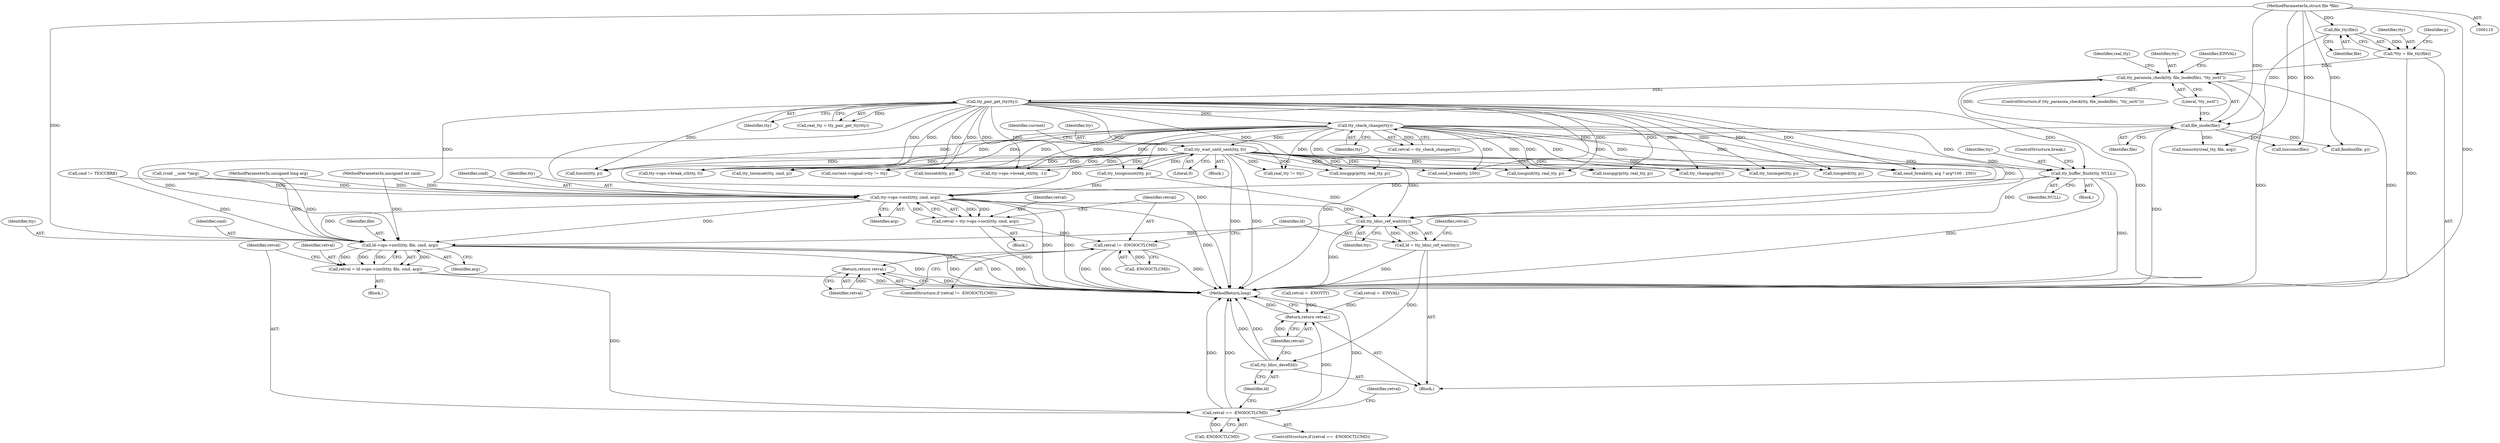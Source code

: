digraph "0_linux_5c17c861a357e9458001f021a7afa7aab9937439@pointer" {
"1000396" [label="(Call,tty_buffer_flush(tty, NULL))"];
"1000163" [label="(Call,tty_wait_until_sent(tty, 0))"];
"1000152" [label="(Call,tty_check_change(tty))"];
"1000140" [label="(Call,tty_pair_get_tty(tty))"];
"1000130" [label="(Call,tty_paranoia_check(tty, file_inode(file), \"tty_ioctl\"))"];
"1000116" [label="(Call,*tty = file_tty(file))"];
"1000118" [label="(Call,file_tty(file))"];
"1000111" [label="(MethodParameterIn,struct file *file)"];
"1000132" [label="(Call,file_inode(file))"];
"1000414" [label="(Call,tty->ops->ioctl(tty, cmd, arg))"];
"1000412" [label="(Call,retval = tty->ops->ioctl(tty, cmd, arg))"];
"1000419" [label="(Call,retval != -ENOIOCTLCMD)"];
"1000423" [label="(Return,return retval;)"];
"1000427" [label="(Call,tty_ldisc_ref_wait(tty))"];
"1000425" [label="(Call,ld = tty_ldisc_ref_wait(tty))"];
"1000456" [label="(Call,tty_ldisc_deref(ld))"];
"1000442" [label="(Call,ld->ops->ioctl(tty, file, cmd, arg))"];
"1000440" [label="(Call,retval = ld->ops->ioctl(tty, file, cmd, arg))"];
"1000448" [label="(Call,retval == -ENOIOCTLCMD)"];
"1000458" [label="(Return,return retval;)"];
"1000117" [label="(Identifier,tty)"];
"1000116" [label="(Call,*tty = file_tty(file))"];
"1000425" [label="(Call,ld = tty_ldisc_ref_wait(tty))"];
"1000139" [label="(Identifier,real_tty)"];
"1000130" [label="(Call,tty_paranoia_check(tty, file_inode(file), \"tty_ioctl\"))"];
"1000430" [label="(Identifier,retval)"];
"1000444" [label="(Identifier,file)"];
"1000456" [label="(Call,tty_ldisc_deref(ld))"];
"1000428" [label="(Identifier,tty)"];
"1000419" [label="(Call,retval != -ENOIOCTLCMD)"];
"1000287" [label="(Call,tiocsetd(tty, p))"];
"1000421" [label="(Call,-ENOIOCTLCMD)"];
"1000199" [label="(Call,tioccons(file))"];
"1000118" [label="(Call,file_tty(file))"];
"1000413" [label="(Identifier,retval)"];
"1000324" [label="(Call,tty->ops->break_ctl(tty, -1))"];
"1000129" [label="(ControlStructure,if (tty_paranoia_check(tty, file_inode(file), \"tty_ioctl\")))"];
"1000159" [label="(Call,cmd != TIOCCBRK)"];
"1000194" [label="(Call,real_tty != tty)"];
"1000396" [label="(Call,tty_buffer_flush(tty, NULL))"];
"1000164" [label="(Identifier,tty)"];
"1000131" [label="(Identifier,tty)"];
"1000448" [label="(Call,retval == -ENOIOCTLCMD)"];
"1000450" [label="(Call,-ENOIOCTLCMD)"];
"1000137" [label="(Identifier,EINVAL)"];
"1000134" [label="(Literal,\"tty_ioctl\")"];
"1000264" [label="(Call,tiocgpgrp(tty, real_tty, p))"];
"1000348" [label="(Call,send_break(tty, 250))"];
"1000447" [label="(ControlStructure,if (retval == -ENOIOCTLCMD))"];
"1000132" [label="(Call,file_inode(file))"];
"1000417" [label="(Identifier,arg)"];
"1000418" [label="(ControlStructure,if (retval != -ENOIOCTLCMD))"];
"1000141" [label="(Identifier,tty)"];
"1000412" [label="(Call,retval = tty->ops->ioctl(tty, cmd, arg))"];
"1000133" [label="(Identifier,file)"];
"1000168" [label="(Identifier,current)"];
"1000459" [label="(Identifier,retval)"];
"1000427" [label="(Call,tty_ldisc_ref_wait(tty))"];
"1000397" [label="(Identifier,tty)"];
"1000449" [label="(Identifier,retval)"];
"1000415" [label="(Identifier,tty)"];
"1000457" [label="(Identifier,ld)"];
"1000440" [label="(Call,retval = ld->ops->ioctl(tty, file, cmd, arg))"];
"1000452" [label="(Call,retval = -ENOTTY)"];
"1000258" [label="(Call,tiocsctty(real_tty, file, arg))"];
"1000446" [label="(Identifier,arg)"];
"1000140" [label="(Call,tty_pair_get_tty(tty))"];
"1000453" [label="(Identifier,retval)"];
"1000398" [label="(Identifier,NULL)"];
"1000114" [label="(Block,)"];
"1000203" [label="(Call,fionbio(file, p))"];
"1000442" [label="(Call,ld->ops->ioctl(tty, file, cmd, arg))"];
"1000443" [label="(Identifier,tty)"];
"1000111" [label="(MethodParameterIn,struct file *file)"];
"1000439" [label="(Block,)"];
"1000276" [label="(Call,tiocgsid(tty, real_tty, p))"];
"1000460" [label="(MethodReturn,long)"];
"1000270" [label="(Call,tiocspgrp(tty, real_tty, p))"];
"1000123" [label="(Identifier,p)"];
"1000414" [label="(Call,tty->ops->ioctl(tty, cmd, arg))"];
"1000112" [label="(MethodParameterIn,unsigned int cmd)"];
"1000445" [label="(Identifier,cmd)"];
"1000424" [label="(Identifier,retval)"];
"1000298" [label="(Call,tty_vhangup(tty))"];
"1000138" [label="(Call,real_tty = tty_pair_get_tty(tty))"];
"1000365" [label="(Call,tty_tiocmget(tty, p))"];
"1000282" [label="(Call,tiocgetd(tty, p))"];
"1000458" [label="(Return,return retval;)"];
"1000153" [label="(Identifier,tty)"];
"1000379" [label="(Call,tty_tiocgicount(tty, p))"];
"1000399" [label="(ControlStructure,break;)"];
"1000355" [label="(Call,send_break(tty, arg ? arg*100 : 250))"];
"1000163" [label="(Call,tty_wait_until_sent(tty, 0))"];
"1000119" [label="(Identifier,file)"];
"1000429" [label="(Call,retval = -EINVAL)"];
"1000152" [label="(Call,tty_check_change(tty))"];
"1000338" [label="(Call,tty->ops->break_ctl(tty, 0))"];
"1000393" [label="(Block,)"];
"1000124" [label="(Call,(void __user *)arg)"];
"1000423" [label="(Return,return retval;)"];
"1000372" [label="(Call,tty_tiocmset(tty, cmd, p))"];
"1000426" [label="(Identifier,ld)"];
"1000411" [label="(Block,)"];
"1000150" [label="(Call,retval = tty_check_change(tty))"];
"1000243" [label="(Call,current->signal->tty != tty)"];
"1000162" [label="(Block,)"];
"1000416" [label="(Identifier,cmd)"];
"1000178" [label="(Call,tiocsti(tty, p))"];
"1000165" [label="(Literal,0)"];
"1000420" [label="(Identifier,retval)"];
"1000441" [label="(Identifier,retval)"];
"1000113" [label="(MethodParameterIn,unsigned long arg)"];
"1000396" -> "1000393"  [label="AST: "];
"1000396" -> "1000398"  [label="CFG: "];
"1000397" -> "1000396"  [label="AST: "];
"1000398" -> "1000396"  [label="AST: "];
"1000399" -> "1000396"  [label="CFG: "];
"1000396" -> "1000460"  [label="DDG: "];
"1000396" -> "1000460"  [label="DDG: "];
"1000163" -> "1000396"  [label="DDG: "];
"1000140" -> "1000396"  [label="DDG: "];
"1000152" -> "1000396"  [label="DDG: "];
"1000396" -> "1000414"  [label="DDG: "];
"1000396" -> "1000427"  [label="DDG: "];
"1000163" -> "1000162"  [label="AST: "];
"1000163" -> "1000165"  [label="CFG: "];
"1000164" -> "1000163"  [label="AST: "];
"1000165" -> "1000163"  [label="AST: "];
"1000168" -> "1000163"  [label="CFG: "];
"1000163" -> "1000460"  [label="DDG: "];
"1000163" -> "1000460"  [label="DDG: "];
"1000152" -> "1000163"  [label="DDG: "];
"1000163" -> "1000178"  [label="DDG: "];
"1000163" -> "1000194"  [label="DDG: "];
"1000163" -> "1000243"  [label="DDG: "];
"1000163" -> "1000264"  [label="DDG: "];
"1000163" -> "1000270"  [label="DDG: "];
"1000163" -> "1000276"  [label="DDG: "];
"1000163" -> "1000282"  [label="DDG: "];
"1000163" -> "1000287"  [label="DDG: "];
"1000163" -> "1000298"  [label="DDG: "];
"1000163" -> "1000324"  [label="DDG: "];
"1000163" -> "1000338"  [label="DDG: "];
"1000163" -> "1000348"  [label="DDG: "];
"1000163" -> "1000355"  [label="DDG: "];
"1000163" -> "1000365"  [label="DDG: "];
"1000163" -> "1000372"  [label="DDG: "];
"1000163" -> "1000379"  [label="DDG: "];
"1000163" -> "1000414"  [label="DDG: "];
"1000163" -> "1000427"  [label="DDG: "];
"1000152" -> "1000150"  [label="AST: "];
"1000152" -> "1000153"  [label="CFG: "];
"1000153" -> "1000152"  [label="AST: "];
"1000150" -> "1000152"  [label="CFG: "];
"1000152" -> "1000460"  [label="DDG: "];
"1000152" -> "1000150"  [label="DDG: "];
"1000140" -> "1000152"  [label="DDG: "];
"1000152" -> "1000178"  [label="DDG: "];
"1000152" -> "1000194"  [label="DDG: "];
"1000152" -> "1000243"  [label="DDG: "];
"1000152" -> "1000264"  [label="DDG: "];
"1000152" -> "1000270"  [label="DDG: "];
"1000152" -> "1000276"  [label="DDG: "];
"1000152" -> "1000282"  [label="DDG: "];
"1000152" -> "1000287"  [label="DDG: "];
"1000152" -> "1000298"  [label="DDG: "];
"1000152" -> "1000324"  [label="DDG: "];
"1000152" -> "1000338"  [label="DDG: "];
"1000152" -> "1000348"  [label="DDG: "];
"1000152" -> "1000355"  [label="DDG: "];
"1000152" -> "1000365"  [label="DDG: "];
"1000152" -> "1000372"  [label="DDG: "];
"1000152" -> "1000379"  [label="DDG: "];
"1000152" -> "1000414"  [label="DDG: "];
"1000152" -> "1000427"  [label="DDG: "];
"1000140" -> "1000138"  [label="AST: "];
"1000140" -> "1000141"  [label="CFG: "];
"1000141" -> "1000140"  [label="AST: "];
"1000138" -> "1000140"  [label="CFG: "];
"1000140" -> "1000460"  [label="DDG: "];
"1000140" -> "1000138"  [label="DDG: "];
"1000130" -> "1000140"  [label="DDG: "];
"1000140" -> "1000178"  [label="DDG: "];
"1000140" -> "1000194"  [label="DDG: "];
"1000140" -> "1000243"  [label="DDG: "];
"1000140" -> "1000264"  [label="DDG: "];
"1000140" -> "1000270"  [label="DDG: "];
"1000140" -> "1000276"  [label="DDG: "];
"1000140" -> "1000282"  [label="DDG: "];
"1000140" -> "1000287"  [label="DDG: "];
"1000140" -> "1000298"  [label="DDG: "];
"1000140" -> "1000324"  [label="DDG: "];
"1000140" -> "1000338"  [label="DDG: "];
"1000140" -> "1000348"  [label="DDG: "];
"1000140" -> "1000355"  [label="DDG: "];
"1000140" -> "1000365"  [label="DDG: "];
"1000140" -> "1000372"  [label="DDG: "];
"1000140" -> "1000379"  [label="DDG: "];
"1000140" -> "1000414"  [label="DDG: "];
"1000140" -> "1000427"  [label="DDG: "];
"1000130" -> "1000129"  [label="AST: "];
"1000130" -> "1000134"  [label="CFG: "];
"1000131" -> "1000130"  [label="AST: "];
"1000132" -> "1000130"  [label="AST: "];
"1000134" -> "1000130"  [label="AST: "];
"1000137" -> "1000130"  [label="CFG: "];
"1000139" -> "1000130"  [label="CFG: "];
"1000130" -> "1000460"  [label="DDG: "];
"1000130" -> "1000460"  [label="DDG: "];
"1000130" -> "1000460"  [label="DDG: "];
"1000116" -> "1000130"  [label="DDG: "];
"1000132" -> "1000130"  [label="DDG: "];
"1000116" -> "1000114"  [label="AST: "];
"1000116" -> "1000118"  [label="CFG: "];
"1000117" -> "1000116"  [label="AST: "];
"1000118" -> "1000116"  [label="AST: "];
"1000123" -> "1000116"  [label="CFG: "];
"1000116" -> "1000460"  [label="DDG: "];
"1000118" -> "1000116"  [label="DDG: "];
"1000118" -> "1000119"  [label="CFG: "];
"1000119" -> "1000118"  [label="AST: "];
"1000111" -> "1000118"  [label="DDG: "];
"1000118" -> "1000132"  [label="DDG: "];
"1000111" -> "1000110"  [label="AST: "];
"1000111" -> "1000460"  [label="DDG: "];
"1000111" -> "1000132"  [label="DDG: "];
"1000111" -> "1000199"  [label="DDG: "];
"1000111" -> "1000203"  [label="DDG: "];
"1000111" -> "1000258"  [label="DDG: "];
"1000111" -> "1000442"  [label="DDG: "];
"1000132" -> "1000133"  [label="CFG: "];
"1000133" -> "1000132"  [label="AST: "];
"1000134" -> "1000132"  [label="CFG: "];
"1000132" -> "1000460"  [label="DDG: "];
"1000132" -> "1000199"  [label="DDG: "];
"1000132" -> "1000203"  [label="DDG: "];
"1000132" -> "1000258"  [label="DDG: "];
"1000132" -> "1000442"  [label="DDG: "];
"1000414" -> "1000412"  [label="AST: "];
"1000414" -> "1000417"  [label="CFG: "];
"1000415" -> "1000414"  [label="AST: "];
"1000416" -> "1000414"  [label="AST: "];
"1000417" -> "1000414"  [label="AST: "];
"1000412" -> "1000414"  [label="CFG: "];
"1000414" -> "1000460"  [label="DDG: "];
"1000414" -> "1000460"  [label="DDG: "];
"1000414" -> "1000460"  [label="DDG: "];
"1000414" -> "1000412"  [label="DDG: "];
"1000414" -> "1000412"  [label="DDG: "];
"1000414" -> "1000412"  [label="DDG: "];
"1000379" -> "1000414"  [label="DDG: "];
"1000159" -> "1000414"  [label="DDG: "];
"1000112" -> "1000414"  [label="DDG: "];
"1000124" -> "1000414"  [label="DDG: "];
"1000113" -> "1000414"  [label="DDG: "];
"1000414" -> "1000427"  [label="DDG: "];
"1000414" -> "1000442"  [label="DDG: "];
"1000414" -> "1000442"  [label="DDG: "];
"1000412" -> "1000411"  [label="AST: "];
"1000413" -> "1000412"  [label="AST: "];
"1000420" -> "1000412"  [label="CFG: "];
"1000412" -> "1000460"  [label="DDG: "];
"1000412" -> "1000419"  [label="DDG: "];
"1000419" -> "1000418"  [label="AST: "];
"1000419" -> "1000421"  [label="CFG: "];
"1000420" -> "1000419"  [label="AST: "];
"1000421" -> "1000419"  [label="AST: "];
"1000424" -> "1000419"  [label="CFG: "];
"1000426" -> "1000419"  [label="CFG: "];
"1000419" -> "1000460"  [label="DDG: "];
"1000419" -> "1000460"  [label="DDG: "];
"1000419" -> "1000460"  [label="DDG: "];
"1000421" -> "1000419"  [label="DDG: "];
"1000419" -> "1000423"  [label="DDG: "];
"1000423" -> "1000418"  [label="AST: "];
"1000423" -> "1000424"  [label="CFG: "];
"1000424" -> "1000423"  [label="AST: "];
"1000460" -> "1000423"  [label="CFG: "];
"1000423" -> "1000460"  [label="DDG: "];
"1000424" -> "1000423"  [label="DDG: "];
"1000427" -> "1000425"  [label="AST: "];
"1000427" -> "1000428"  [label="CFG: "];
"1000428" -> "1000427"  [label="AST: "];
"1000425" -> "1000427"  [label="CFG: "];
"1000427" -> "1000460"  [label="DDG: "];
"1000427" -> "1000425"  [label="DDG: "];
"1000379" -> "1000427"  [label="DDG: "];
"1000427" -> "1000442"  [label="DDG: "];
"1000425" -> "1000114"  [label="AST: "];
"1000426" -> "1000425"  [label="AST: "];
"1000430" -> "1000425"  [label="CFG: "];
"1000425" -> "1000460"  [label="DDG: "];
"1000425" -> "1000456"  [label="DDG: "];
"1000456" -> "1000114"  [label="AST: "];
"1000456" -> "1000457"  [label="CFG: "];
"1000457" -> "1000456"  [label="AST: "];
"1000459" -> "1000456"  [label="CFG: "];
"1000456" -> "1000460"  [label="DDG: "];
"1000456" -> "1000460"  [label="DDG: "];
"1000442" -> "1000440"  [label="AST: "];
"1000442" -> "1000446"  [label="CFG: "];
"1000443" -> "1000442"  [label="AST: "];
"1000444" -> "1000442"  [label="AST: "];
"1000445" -> "1000442"  [label="AST: "];
"1000446" -> "1000442"  [label="AST: "];
"1000440" -> "1000442"  [label="CFG: "];
"1000442" -> "1000460"  [label="DDG: "];
"1000442" -> "1000460"  [label="DDG: "];
"1000442" -> "1000460"  [label="DDG: "];
"1000442" -> "1000460"  [label="DDG: "];
"1000442" -> "1000440"  [label="DDG: "];
"1000442" -> "1000440"  [label="DDG: "];
"1000442" -> "1000440"  [label="DDG: "];
"1000442" -> "1000440"  [label="DDG: "];
"1000159" -> "1000442"  [label="DDG: "];
"1000112" -> "1000442"  [label="DDG: "];
"1000124" -> "1000442"  [label="DDG: "];
"1000113" -> "1000442"  [label="DDG: "];
"1000440" -> "1000439"  [label="AST: "];
"1000441" -> "1000440"  [label="AST: "];
"1000449" -> "1000440"  [label="CFG: "];
"1000440" -> "1000460"  [label="DDG: "];
"1000440" -> "1000448"  [label="DDG: "];
"1000448" -> "1000447"  [label="AST: "];
"1000448" -> "1000450"  [label="CFG: "];
"1000449" -> "1000448"  [label="AST: "];
"1000450" -> "1000448"  [label="AST: "];
"1000453" -> "1000448"  [label="CFG: "];
"1000457" -> "1000448"  [label="CFG: "];
"1000448" -> "1000460"  [label="DDG: "];
"1000448" -> "1000460"  [label="DDG: "];
"1000448" -> "1000460"  [label="DDG: "];
"1000450" -> "1000448"  [label="DDG: "];
"1000448" -> "1000458"  [label="DDG: "];
"1000458" -> "1000114"  [label="AST: "];
"1000458" -> "1000459"  [label="CFG: "];
"1000459" -> "1000458"  [label="AST: "];
"1000460" -> "1000458"  [label="CFG: "];
"1000458" -> "1000460"  [label="DDG: "];
"1000459" -> "1000458"  [label="DDG: "];
"1000452" -> "1000458"  [label="DDG: "];
"1000429" -> "1000458"  [label="DDG: "];
}

